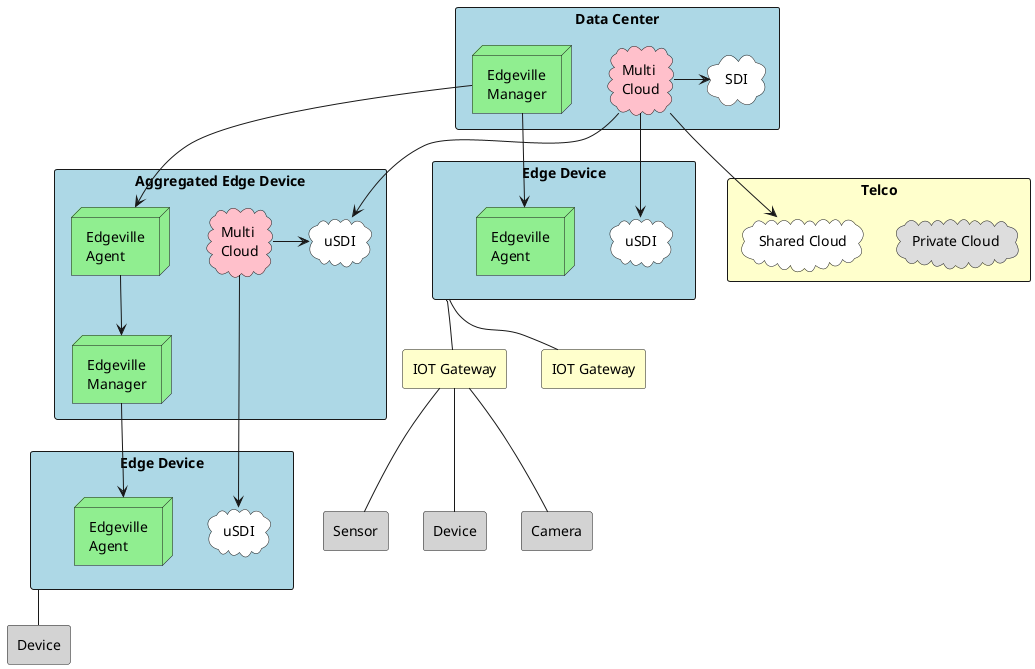 @startuml

rectangle "Data Center" as DC #lightblue {
  cloud SDI #ffffff
  cloud "Multi\nCloud" as HC #pink
  node "Edgeville\nManager" as EM #lightgreen
}
rectangle Telco  #ffffcc {
  cloud "Private Cloud" #dddddd
  cloud "Shared Cloud" as SC #ffffff
}
rectangle "Edge Device" as ED1 #lightblue {
  cloud uSDI #ffffff
  node "Edgeville\nAgent" as EA1 #lightgreen
}

rectangle "Aggregated Edge Device" as ED2 #lightblue {
  cloud "uSDI" as uSDI2 #ffffff
  cloud "Multi\nCloud" as HC2 #pink
  node "Edgeville\nAgent" as EA2 #lightgreen
  node "Edgeville\nManager" as EM2 #lightgreen
}

rectangle "Edge Device" as ED3 #lightblue {
  cloud "uSDI" as uSDI3 #ffffff
  node "Edgeville\nAgent" as EA3 #lightgreen
}
EM --> EA2
EM --> EA1
EM2 --> EA3
EA2 --> EM2
rectangle "IOT Gateway" as IG1 #ffffcc
rectangle "IOT Gateway" as IG2 #ffffcc
rectangle "Sensor" as D1 #lightgray
rectangle "Device" as D2 #lightgray
rectangle "Camera" as D3 #lightgray

rectangle "Device" as D4 #lightgray

IG1 -- D1
IG1 -- D2
IG1 -- D3
ED1 -- IG1
ED1 -- IG2
ED3 -- D4
HC --> SC
HC --> uSDI2
HC -> SDI
HC -> uSDI
HC2 -> uSDI2
HC2 --> uSDI3

@enduml

